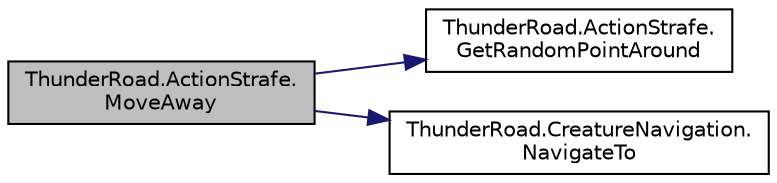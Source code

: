 digraph "ThunderRoad.ActionStrafe.MoveAway"
{
 // LATEX_PDF_SIZE
  edge [fontname="Helvetica",fontsize="10",labelfontname="Helvetica",labelfontsize="10"];
  node [fontname="Helvetica",fontsize="10",shape=record];
  rankdir="LR";
  Node1 [label="ThunderRoad.ActionStrafe.\lMoveAway",height=0.2,width=0.4,color="black", fillcolor="grey75", style="filled", fontcolor="black",tooltip="Moves the away."];
  Node1 -> Node2 [color="midnightblue",fontsize="10",style="solid",fontname="Helvetica"];
  Node2 [label="ThunderRoad.ActionStrafe.\lGetRandomPointAround",height=0.2,width=0.4,color="black", fillcolor="white", style="filled",URL="$class_thunder_road_1_1_action_strafe.html#a31daf6363bd6401316aa8b0b809d6cbf",tooltip="Gets the random point around."];
  Node1 -> Node3 [color="midnightblue",fontsize="10",style="solid",fontname="Helvetica"];
  Node3 [label="ThunderRoad.CreatureNavigation.\lNavigateTo",height=0.2,width=0.4,color="black", fillcolor="white", style="filled",URL="$class_thunder_road_1_1_creature_navigation.html#a0ca1088004b85d57317fe8e5e8dfca5d",tooltip="Navigates to."];
}
